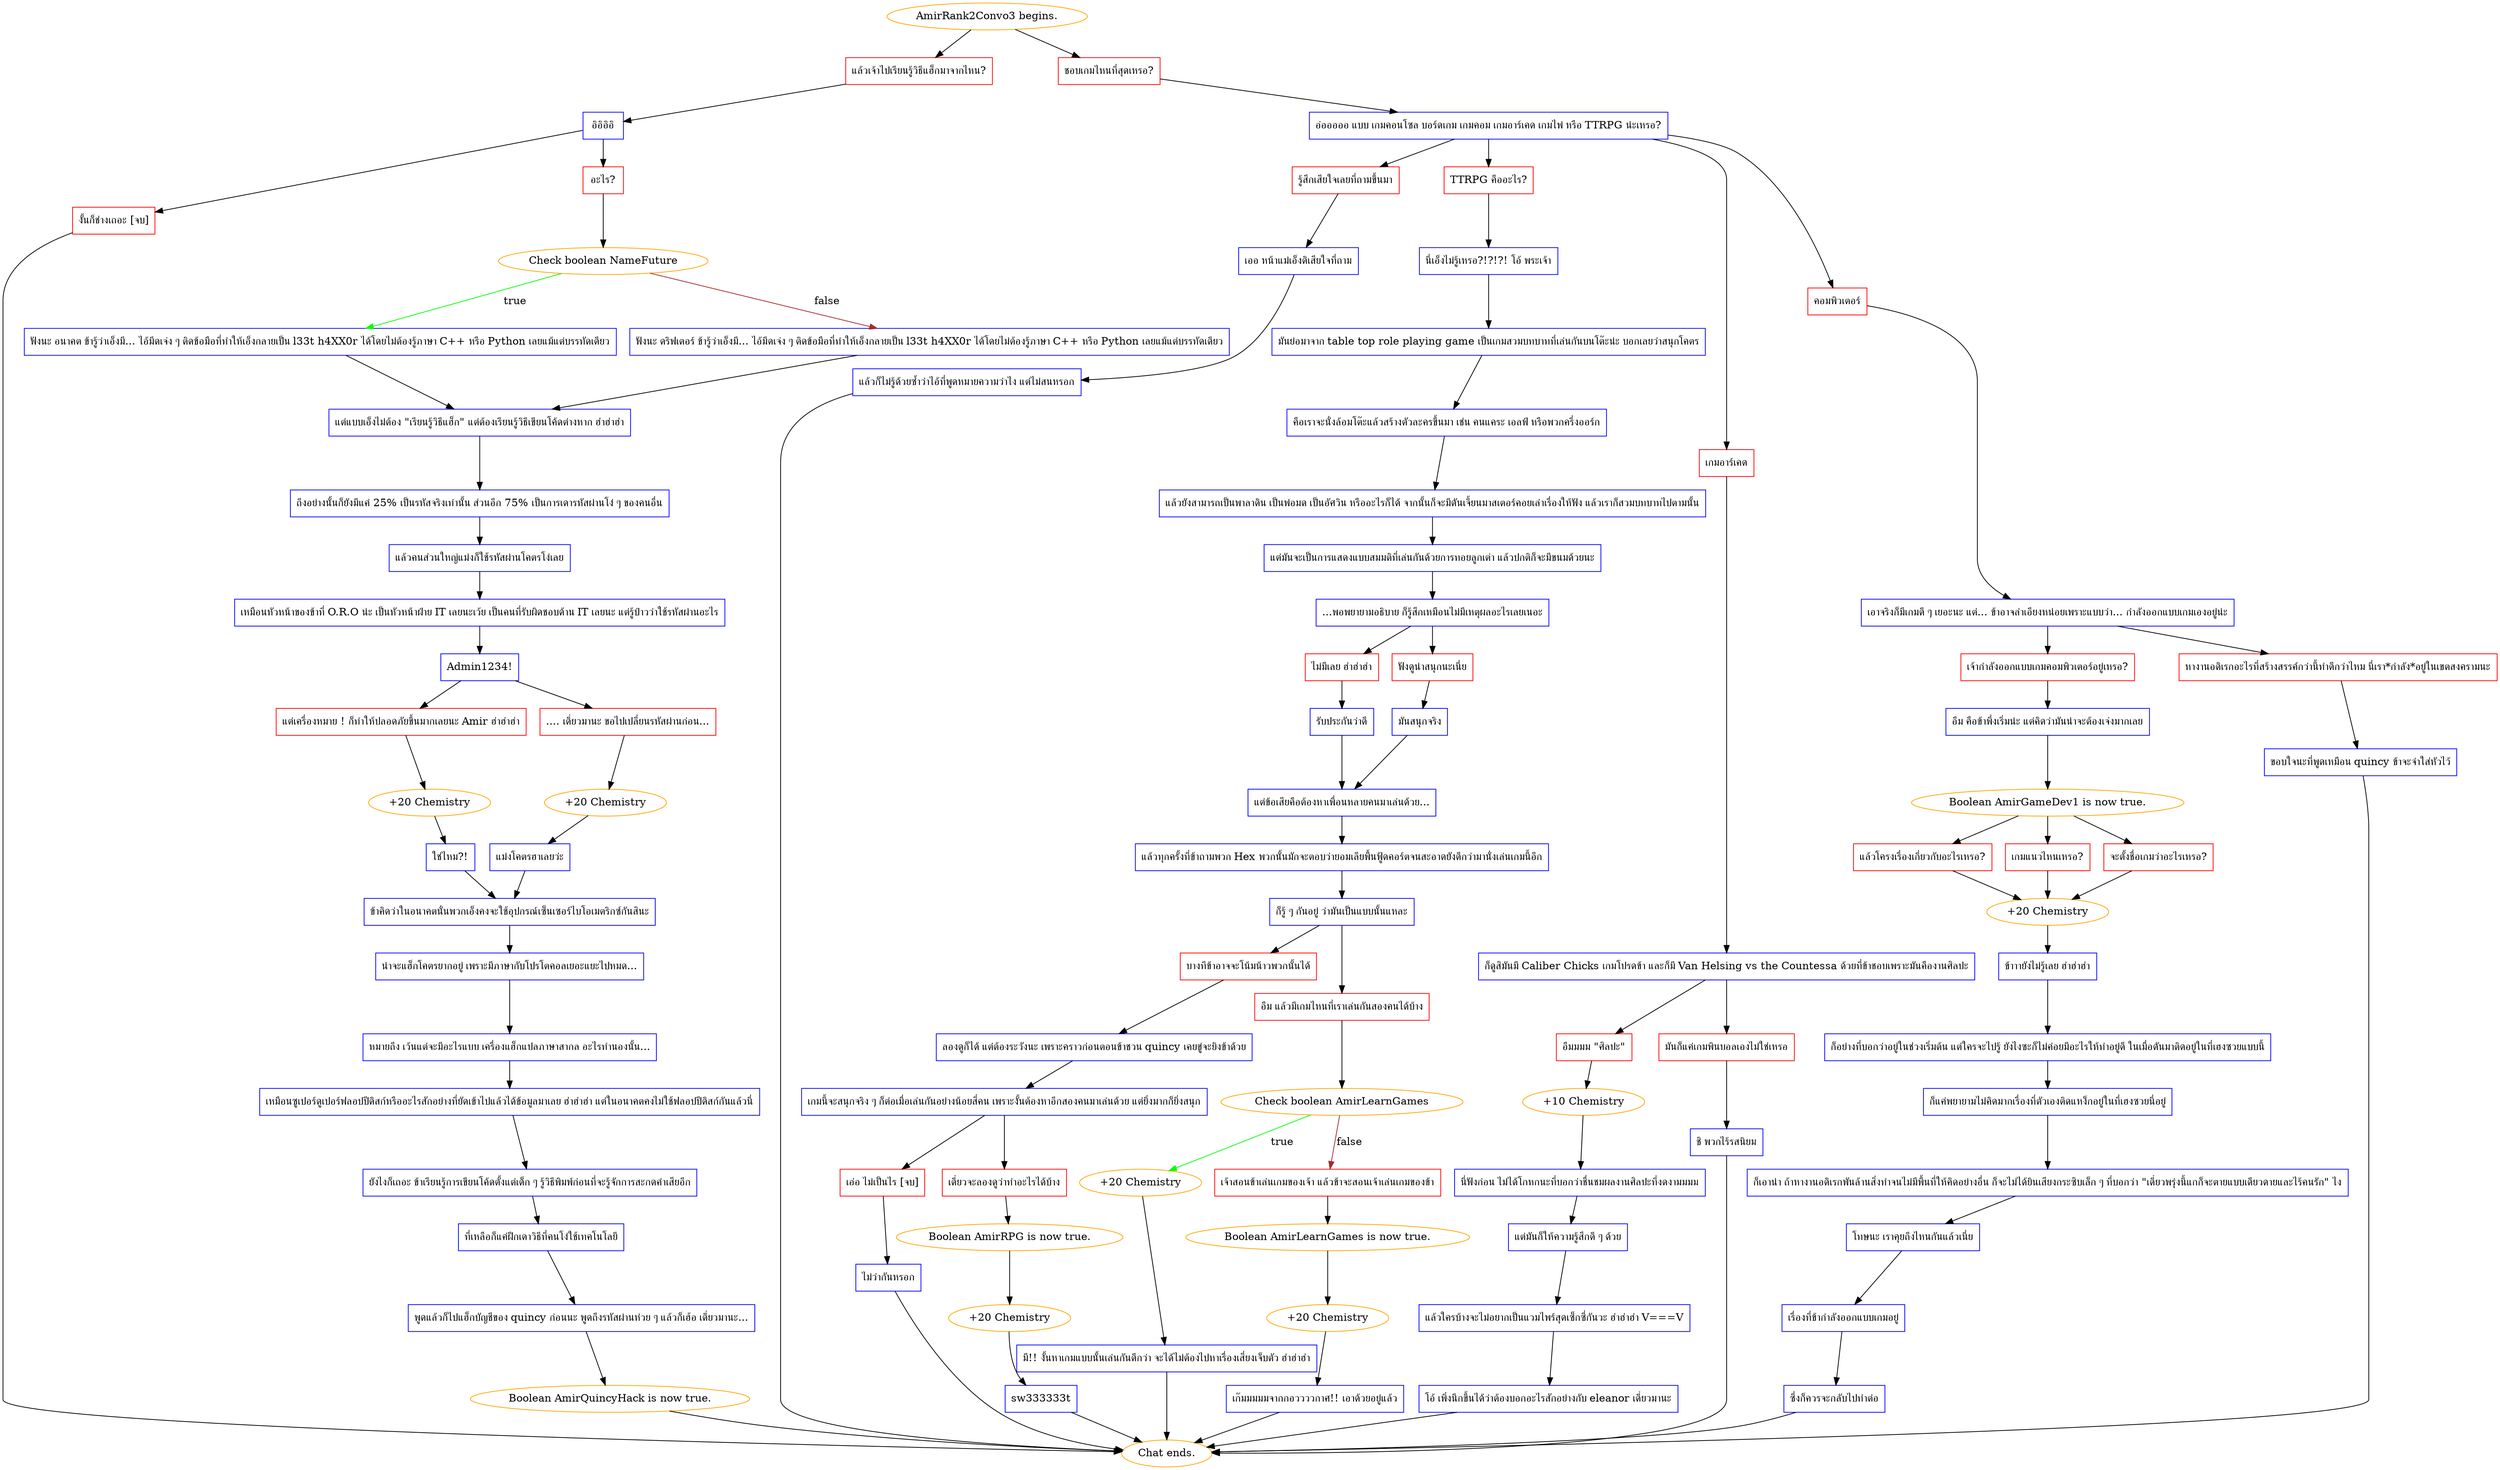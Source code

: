 digraph {
	"AmirRank2Convo3 begins." [color=orange];
		"AmirRank2Convo3 begins." -> j840432587;
		"AmirRank2Convo3 begins." -> j2698712516;
	j840432587 [label="แล้วเจ้าไปเรียนรู้วิธีแฮ็กมาจากไหน?",shape=box,color=red];
		j840432587 -> j3073157970;
	j2698712516 [label="ชอบเกมไหนที่สุดเหรอ?",shape=box,color=red];
		j2698712516 -> j356128284;
	j3073157970 [label="อิอิอิอิ",shape=box,color=blue];
		j3073157970 -> j1587770185;
		j3073157970 -> j2575213810;
	j356128284 [label="อ๋อออออ แบบ เกมคอนโซล บอร์ดเกม เกมคอม เกมอาร์เคด เกมไพ่ หรือ TTRPG น่ะเหรอ?",shape=box,color=blue];
		j356128284 -> j2591836801;
		j356128284 -> j503148690;
		j356128284 -> j3340567143;
		j356128284 -> j958443024;
	j1587770185 [label="งั้นก็ช่างเถอะ [จบ]",shape=box,color=red];
		j1587770185 -> "Chat ends.";
	j2575213810 [label="อะไร?",shape=box,color=red];
		j2575213810 -> j2403759245;
	j2591836801 [label="รู้สึกเสียใจเลยที่ถามขึ้นมา",shape=box,color=red];
		j2591836801 -> j3207689737;
	j503148690 [label="TTRPG คืออะไร?",shape=box,color=red];
		j503148690 -> j3328948495;
	j3340567143 [label="เกมอาร์เคด",shape=box,color=red];
		j3340567143 -> j1165979319;
	j958443024 [label="คอมพิวเตอร์",shape=box,color=red];
		j958443024 -> j2396064020;
	"Chat ends." [color=orange];
	j2403759245 [label="Check boolean NameFuture",color=orange];
		j2403759245 -> j4029758378 [label=true,color=green];
		j2403759245 -> j304374213 [label=false,color=brown];
	j3207689737 [label="เออ หน้าแม่เอ็งดิเสียใจที่ถาม",shape=box,color=blue];
		j3207689737 -> j3313872119;
	j3328948495 [label="นี่เอ็งไม่รู้เหรอ?!?!?! โอ้ พระเจ้า",shape=box,color=blue];
		j3328948495 -> j3948065260;
	j1165979319 [label="ก็ดูสิมันมี Caliber Chicks เกมโปรดข้า และก็มี Van Helsing vs the Countessa ด้วยที่ข้าชอบเพราะมันคืองานศิลปะ",shape=box,color=blue];
		j1165979319 -> j2497567709;
		j1165979319 -> j2234256293;
	j2396064020 [label="เอาจริงก็มีเกมดี ๆ เยอะนะ แต่... ข้าอาจลำเอียงหน่อยเพราะแบบว่า... กำลังออกแบบเกมเองอยู่น่ะ",shape=box,color=blue];
		j2396064020 -> j3817776432;
		j2396064020 -> j2628733253;
	j4029758378 [label="ฟังนะ อนาคต ข้ารู้ว่าเอ็งมี... ไอ้มีดเจ๋ง ๆ ติดข้อมือที่ทำให้เอ็งกลายเป็น l33t h4XX0r ได้โดยไม่ต้องรู้ภาษา C++ หรือ Python เลยแม้แต่บรรทัดเดียว",shape=box,color=blue];
		j4029758378 -> j3488746541;
	j304374213 [label="ฟังนะ ดริฟเตอร์ ข้ารู้ว่าเอ็งมี... ไอ้มีดเจ๋ง ๆ ติดข้อมือที่ทำให้เอ็งกลายเป็น l33t h4XX0r ได้โดยไม่ต้องรู้ภาษา C++ หรือ Python เลยแม้แต่บรรทัดเดียว",shape=box,color=blue];
		j304374213 -> j3488746541;
	j3313872119 [label="แล้วก็ไม่รู้ด้วยซ้ำว่าไอ้ที่พูดหมายความว่าไง แต่ไม่สนหรอก",shape=box,color=blue];
		j3313872119 -> "Chat ends.";
	j3948065260 [label="มันย่อมาจาก table top role playing game เป็นเกมสวมบทบาทที่เล่นกันบนโต๊ะน่ะ บอกเลยว่าสนุกโคตร",shape=box,color=blue];
		j3948065260 -> j1765776160;
	j2497567709 [label="อืมมมม \"ศิลปะ\"",shape=box,color=red];
		j2497567709 -> j2670119512;
	j2234256293 [label="มันก็แค่เกมพินบอลเองไม่ใช่เหรอ",shape=box,color=red];
		j2234256293 -> j3846263297;
	j3817776432 [label="เจ้ากำลังออกแบบเกมคอมพิวเตอร์อยู่เหรอ?",shape=box,color=red];
		j3817776432 -> j3496087610;
	j2628733253 [label="หางานอดิเรกอะไรที่สร้างสรรค์กว่านี้ทำดีกว่าไหม นี่เรา*กำลัง*อยู่ในเขตสงครามนะ",shape=box,color=red];
		j2628733253 -> j2222341882;
	j3488746541 [label="แต่แบบเอ็งไม่ต้อง \"เรียนรู้วิธีแฮ็ก\" แต่ต้องเรียนรู้วิธีเขียนโค้ดต่างหาก ฮ่าฮ่าฮ่า",shape=box,color=blue];
		j3488746541 -> j2671776261;
	j1765776160 [label="คือเราจะนั่งล้อมโต๊ะแล้วสร้างตัวละครขึ้นมา เช่น คนแคระ เอลฟ์ หรือพวกครึ่งออร์ก",shape=box,color=blue];
		j1765776160 -> j2519102862;
	j2670119512 [label="+10 Chemistry",color=orange];
		j2670119512 -> j3610673633;
	j3846263297 [label="ชิ พวกไร้รสนิยม",shape=box,color=blue];
		j3846263297 -> "Chat ends.";
	j3496087610 [label="อืม คือข้าพึ่งเริ่มน่ะ แต่คิดว่ามันน่าจะต้องเจ๋งมากเลย",shape=box,color=blue];
		j3496087610 -> j2342850789;
	j2222341882 [label="ขอบใจนะที่พูดเหมือน quincy ข้าจะจำใส่หัวไว้",shape=box,color=blue];
		j2222341882 -> "Chat ends.";
	j2671776261 [label="ถึงอย่างนั้นก็ยังมีแค่ 25% เป็นรหัสจริงเท่านั้น ส่วนอีก 75% เป็นการเดารหัสผ่านโง่ ๆ ของคนอื่น",shape=box,color=blue];
		j2671776261 -> j1552335390;
	j2519102862 [label="แล้วยังสามารถเป็นพาลาดิน เป็นพ่อมด เป็นอัศวิน หรืออะไรก็ได้ จากนั้นก็จะมีดันเจี้ยนมาสเตอร์คอยเล่าเรื่องให้ฟัง แล้วเราก็สวมบทบาทไปตามนั้น",shape=box,color=blue];
		j2519102862 -> j2250078209;
	j3610673633 [label="นี่ฟังก่อน ไม่ได้โกหกนะที่บอกว่าชื่นชมผลงานศิลปะที่งดงามมมม",shape=box,color=blue];
		j3610673633 -> j365328765;
	j2342850789 [label="Boolean AmirGameDev1 is now true.",color=orange];
		j2342850789 -> j3072330227;
		j2342850789 -> j1565379568;
		j2342850789 -> j3226370456;
	j1552335390 [label="แล้วคนส่วนใหญ่แม่งก็ใช้รหัสผ่านโคตรโง่เลย",shape=box,color=blue];
		j1552335390 -> j1829230471;
	j2250078209 [label="แต่มันจะเป็นการแสดงแบบสมมติที่เล่นกันด้วยการทอยลูกเต๋า แล้วปกติก็จะมีขนมด้วยนะ",shape=box,color=blue];
		j2250078209 -> j239649408;
	j365328765 [label="แต่มันก็ให้ความรู้สึกดี ๆ ด้วย",shape=box,color=blue];
		j365328765 -> j1311142773;
	j3072330227 [label="แล้วโครงเรื่องเกี่ยวกับอะไรเหรอ?",shape=box,color=red];
		j3072330227 -> j714469200;
	j1565379568 [label="เกมแนวไหนเหรอ?",shape=box,color=red];
		j1565379568 -> j714469200;
	j3226370456 [label="จะตั้งชื่อเกมว่าอะไรเหรอ?",shape=box,color=red];
		j3226370456 -> j714469200;
	j1829230471 [label="เหมือนหัวหน้าของข้าที่ O.R.O น่ะ เป็นหัวหน้าฝ่าย IT เลยนะเว้ย เป็นคนที่รับผิดชอบด้าน IT เลยนะ แต่รู้ป่าวว่าใช้รหัสผ่านอะไร",shape=box,color=blue];
		j1829230471 -> j2584063176;
	j239649408 [label="...พอพยายามอธิบาย ก็รู้สึกเหมือนไม่มีเหตุผลอะไรเลยเนอะ",shape=box,color=blue];
		j239649408 -> j609385907;
		j239649408 -> j1020338473;
	j1311142773 [label="แล้วใครบ้างจะไม่อยากเป็นแวมไพร์สุดเซ็กซี่กันวะ ฮ่าฮ่าฮ่า V===V",shape=box,color=blue];
		j1311142773 -> j70901322;
	j714469200 [label="+20 Chemistry",color=orange];
		j714469200 -> j2539600015;
	j2584063176 [label="Admin1234!",shape=box,color=blue];
		j2584063176 -> j665674643;
		j2584063176 -> j2758653483;
	j609385907 [label="ไม่มีเลย ฮ่าฮ่าฮ่า",shape=box,color=red];
		j609385907 -> j1321917688;
	j1020338473 [label="ฟังดูน่าสนุกนะเนี่ย",shape=box,color=red];
		j1020338473 -> j2390538801;
	j70901322 [label="โอ้ เพิ่งนึกขึ้นได้ว่าต้องบอกอะไรสักอย่างกับ eleanor เดี๋ยวมานะ",shape=box,color=blue];
		j70901322 -> "Chat ends.";
	j2539600015 [label="ข้าาายังไม่รู้เลย ฮ่าฮ่าฮ่า",shape=box,color=blue];
		j2539600015 -> j4174590198;
	j665674643 [label="แต่เครื่องหมาย ! ก็ทำให้ปลอดภัยขึ้นมากเลยนะ Amir ฮ่าฮ่าฮ่า",shape=box,color=red];
		j665674643 -> j3942736627;
	j2758653483 [label=".... เดี๋ยวมานะ ขอไปเปลี่ยนรหัสผ่านก่อน...",shape=box,color=red];
		j2758653483 -> j672243533;
	j1321917688 [label="รับประกันว่าดี",shape=box,color=blue];
		j1321917688 -> j266708361;
	j2390538801 [label="มันสนุกจริง",shape=box,color=blue];
		j2390538801 -> j266708361;
	j4174590198 [label="ก็อย่างที่บอกว่าอยู่ในช่วงเริ่มต้น แต่ใครจะไปรู้ ยังไงซะก็ไม่ค่อยมีอะไรให้ทำอยู่ดี ในเมื่อดันมาติดอยู่ในที่เฮงซวยแบบนี้",shape=box,color=blue];
		j4174590198 -> j2813589672;
	j3942736627 [label="+20 Chemistry",color=orange];
		j3942736627 -> j3381967732;
	j672243533 [label="+20 Chemistry",color=orange];
		j672243533 -> j2334675594;
	j266708361 [label="แต่ข้อเสียคือต้องหาเพื่อนหลายคนมาเล่นด้วย...",shape=box,color=blue];
		j266708361 -> j1310530478;
	j2813589672 [label="ก็แค่พยายามไม่คิดมากเรื่องที่ตัวเองติดแหง็กอยู่ในที่เฮงซวยนี่อยู่",shape=box,color=blue];
		j2813589672 -> j2860079185;
	j3381967732 [label="ใช่ไหม?!",shape=box,color=blue];
		j3381967732 -> j4175735347;
	j2334675594 [label="แม่งโคตรฮาเลยว่ะ",shape=box,color=blue];
		j2334675594 -> j4175735347;
	j1310530478 [label="แล้วทุกครั้งที่ข้าถามพวก Hex พวกนั้นมักจะตอบว่ายอมเลียพื้นฟู้ดคอร์ตจนสะอาดยังดีกว่ามานั่งเล่นเกมนี้อีก",shape=box,color=blue];
		j1310530478 -> j3451300451;
	j2860079185 [label="ก็เอาน่า ถ้าหางานอดิเรกพันล้านสิ่งทำจนไม่มีพื้นที่ให้คิดอย่างอื่น ก็จะไม่ได้ยินเสียงกระซิบเล็ก ๆ ที่บอกว่า \"เดี๋ยวพรุ่งนี้แกก็จะตายแบบเดียวดายและไร้คนรัก\" ไง",shape=box,color=blue];
		j2860079185 -> j3441966757;
	j4175735347 [label="ข้าคิดว่าในอนาคตนั่นพวกเอ็งคงจะใช้อุปกรณ์เซ็นเซอร์ไบโอเมตริกซ์กันสินะ",shape=box,color=blue];
		j4175735347 -> j110045574;
	j3451300451 [label="ก็รู้ ๆ กันอยู่ ว่ามันเป็นแบบนั้นแหละ",shape=box,color=blue];
		j3451300451 -> j514090749;
		j3451300451 -> j994208625;
	j3441966757 [label="โทษนะ เราคุยถึงไหนกันแล้วเนี่ย",shape=box,color=blue];
		j3441966757 -> j362719905;
	j110045574 [label="น่าจะแฮ็กโคตรยากอยู่ เพราะมีภาษากับโปรโตคอลเยอะแยะไปหมด...",shape=box,color=blue];
		j110045574 -> j3319882696;
	j514090749 [label="บางทีข้าอาจจะโน้มน้าวพวกนั้นได้",shape=box,color=red];
		j514090749 -> j2012754712;
	j994208625 [label="อืม แล้วมีเกมไหนที่เราเล่นกันสองคนได้บ้าง",shape=box,color=red];
		j994208625 -> j718631339;
	j362719905 [label="เรื่องที่ข้ากำลังออกแบบเกมอยู่",shape=box,color=blue];
		j362719905 -> j4154311394;
	j3319882696 [label="หมายถึง เว้นแต่จะมีอะไรแบบ เครื่องแฮ็กแปลภาษาสากล อะไรทำนองนั้น...",shape=box,color=blue];
		j3319882696 -> j3792306631;
	j2012754712 [label="ลองดูก็ได้ แต่ต้องระวังนะ เพราะคราวก่อนตอนข้าชวน quincy เคยขู่จะยิงข้าด้วย",shape=box,color=blue];
		j2012754712 -> j2570413832;
	j718631339 [label="Check boolean AmirLearnGames",color=orange];
		j718631339 -> j47230481 [label=true,color=green];
		j718631339 -> j3961066365 [label=false,color=brown];
	j4154311394 [label="ซึ่งก็ควรจะกลับไปทำต่อ",shape=box,color=blue];
		j4154311394 -> "Chat ends.";
	j3792306631 [label="เหมือนซูเปอร์ดูเปอร์ฟลอปปีดิสก์หรืออะไรสักอย่างที่ยัดเข้าไปแล้วได้ข้อมูลมาเลย ฮ่าฮ่าฮ่า แต่ในอนาคตคงไม่ใช้ฟลอปปีดิสก์กันแล้วนี่",shape=box,color=blue];
		j3792306631 -> j3367348119;
	j2570413832 [label="เกมนี้จะสนุกจริง ๆ ก็ต่อเมื่อเล่นกันอย่างน้อยสี่คน เพราะงั้นต้องหาอีกสองคนมาเล่นด้วย แต่ยิ่งมากก็ยิ่งสนุก",shape=box,color=blue];
		j2570413832 -> j1491446162;
		j2570413832 -> j3074168368;
	j47230481 [label="+20 Chemistry",color=orange];
		j47230481 -> j1719628084;
	j3961066365 [label="เจ้าสอนข้าเล่นเกมของเจ้า แล้วข้าจะสอนเจ้าเล่นเกมของข้า",shape=box,color=red];
		j3961066365 -> j1151859668;
	j3367348119 [label="ยังไงก็เถอะ ข้าเรียนรู้การเขียนโค้ดตั้งแต่เด็ก ๆ รู้วิธีพิมพ์ก่อนที่จะรู้จักการสะกดคำเสียอีก",shape=box,color=blue];
		j3367348119 -> j3912083635;
	j1491446162 [label="เอ่อ ไม่เป็นไร [จบ]",shape=box,color=red];
		j1491446162 -> j4126272626;
	j3074168368 [label="เดี๋ยวจะลองดูว่าทำอะไรได้บ้าง",shape=box,color=red];
		j3074168368 -> j1230421542;
	j1719628084 [label="มี!! งั้นหาเกมแบบนั้นเล่นกันดีกว่า จะได้ไม่ต้องไปหาเรื่องเสี่ยงเจ็บตัว ฮ่าฮ่าฮ่า",shape=box,color=blue];
		j1719628084 -> "Chat ends.";
	j1151859668 [label="Boolean AmirLearnGames is now true.",color=orange];
		j1151859668 -> j1455282529;
	j3912083635 [label="ที่เหลือก็แค่ฝึกเดาวิธีที่คนโง่ใช้เทคโนโลยี",shape=box,color=blue];
		j3912083635 -> j1315073168;
	j4126272626 [label="ไม่ว่ากันหรอก",shape=box,color=blue];
		j4126272626 -> "Chat ends.";
	j1230421542 [label="Boolean AmirRPG is now true.",color=orange];
		j1230421542 -> j103172105;
	j1455282529 [label="+20 Chemistry",color=orange];
		j1455282529 -> j2291304276;
	j1315073168 [label="พูดแล้วก็ไปแฮ็กบัญชีของ quincy ก่อนนะ พูดถึงรหัสผ่านห่วย ๆ แล้วก็เฮ้อ เดี๋ยวมานะ...",shape=box,color=blue];
		j1315073168 -> j1007951565;
	j103172105 [label="+20 Chemistry",color=orange];
		j103172105 -> j979455320;
	j2291304276 [label="เก๊มมมมมจากกอววววกาศ!! เอาด้วยอยู่แล้ว",shape=box,color=blue];
		j2291304276 -> "Chat ends.";
	j1007951565 [label="Boolean AmirQuincyHack is now true.",color=orange];
		j1007951565 -> "Chat ends.";
	j979455320 [label="sw333333t",shape=box,color=blue];
		j979455320 -> "Chat ends.";
}